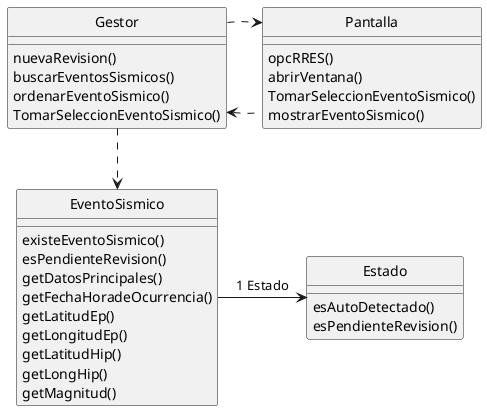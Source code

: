 @startuml DiagramaClases
hide circle

Class Pantalla{
    opcRRES()
    abrirVentana()
    TomarSeleccionEventoSismico()
    mostrarEventoSismico()
}

Class Gestor{
    nuevaRevision()
    buscarEventosSismicos()
    ordenarEventoSismico()
    TomarSeleccionEventoSismico()
}

Class EventoSismico{
    existeEventoSismico()
    esPendienteRevision()
    getDatosPrincipales()
    getFechaHoradeOcurrencia()
    getLatitudEp()
    getLongitudEp()
    getLatitudHip()
    getLongHip()
    getMagnitud()
}

Class Estado{
    esAutoDetectado()
    esPendienteRevision()
}

'relaciones

Pantalla .left.> Gestor
Gestor .right.> Pantalla
Gestor ..> EventoSismico
EventoSismico -right-> Estado: "1 Estado"

@enduml
